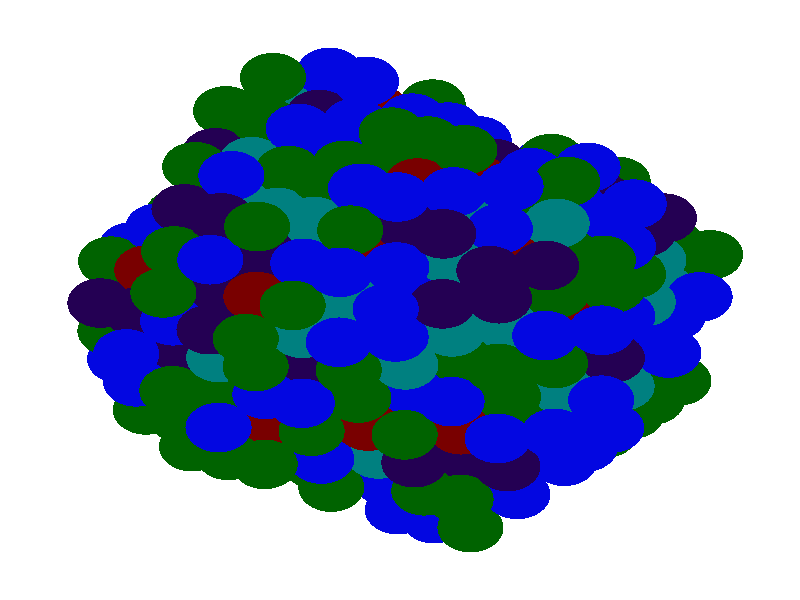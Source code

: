 #version 3.6;
#include "colors.inc"
#include "finish.inc"

global_settings {assumed_gamma 2.2 max_trace_level 6}
background {color White}
camera {orthographic
  right -32.93*x up 32.93*y
  direction 1.00*z
  location <0,0,50.00> look_at <0,0,0>}


light_source {<  -30.00,  30.00,   40.00> color Gray40 shadowless}
light_source {<  30.00,  30.00,   40.00> color Gray40 shadowless} 
light_source {<  30.0,  -30.00,   40.00> color Gray40 shadowless}
light_source {<  -30.0,  -30.00,   40.00> color Gray40 shadowless} 
light_source {<  0.0,  0.00,   40.00> color Gray25 shadowless}
// no fog
#declare simple = finish {phong 0.7 ambient 0.4 diffuse 0.55}
#declare pale = finish {ambient 0.9 diffuse 0.30 roughness 0.001 specular 0.2 }
#declare intermediate = finish {ambient 0.4 diffuse 0.6 specular 0.1 roughness 0.04}
#declare vmd = finish {ambient 0.2 diffuse 0.80 phong 0.25 phong_size 10.0 specular 0.2 roughness 0.1}
#declare jmol = finish {ambient 0.4 diffuse 0.6 specular 1 roughness 0.001 metallic}
#declare ase2 = finish {ambient 0.2 brilliance 3 diffuse 0.6 metallic specular 0.7 roughness 0.04 reflection 0.15}
#declare ase3 = finish {ambient 0.4 brilliance 2 diffuse 0.6 metallic specular 1.0 roughness 0.001 reflection 0.0}
#declare glass = finish {ambient 0.4 diffuse 0.35 specular 1.0 roughness 0.001}
#declare glass2 = finish {ambient 0.3 diffuse 0.3 specular 1.0 reflection 0.25 roughness 0.001}
#declare Rcell = 0.100;
#declare Rbond = 0.100;

#macro atom(LOC, R, COL, TRANS, FIN)
  sphere{LOC, R texture{pigment{color COL transmit TRANS} finish{FIN}}}
#end
#macro constrain(LOC, R, COL, TRANS FIN)
union{torus{R, Rcell rotate 45*z texture{pigment{color COL transmit TRANS} finish{FIN}}}
     torus{R, Rcell rotate -45*z texture{pigment{color COL transmit TRANS} finish{FIN}}}
     translate LOC}
#end

// no cell vertices
atom(< -6.88,  -6.50, -19.03>, 1.36, rgbt <0.00, 0.39, 0.00, 0.00>, 0.0, ase3) // #0
atom(<-10.46,  -6.03, -11.54>, 1.36, rgbt <0.00, 0.39, 0.00, 0.00>, 0.0, ase3) // #1
atom(< -9.62,  -5.26, -15.29>, 1.36, rgbt <0.04, 0.06, 0.88, 0.00>, 0.0, ase3) // #2
atom(< -6.45,  -4.20, -20.51>, 1.36, rgbt <0.04, 0.06, 0.88, 0.00>, 0.0, ase3) // #3
atom(<-11.08,  -0.93, -16.78>, 1.36, rgbt <0.00, 0.39, 0.00, 0.00>, 0.0, ase3) // #4
atom(< -9.18,  -2.95, -16.77>, 1.36, rgbt <0.16, 0.00, 0.33, 0.00>, 0.0, ase3) // #5
atom(< -8.75,  -0.65, -18.24>, 1.36, rgbt <0.00, 0.50, 0.50, 0.00>, 0.0, ase3) // #6
atom(<-11.52,  -3.24, -15.30>, 1.36, rgbt <0.04, 0.06, 0.88, 0.00>, 0.0, ase3) // #7
atom(<-11.92,  -1.70, -13.03>, 1.36, rgbt <0.00, 0.39, 0.00, 0.00>, 0.0, ase3) // #8
atom(<-10.02,  -3.72, -13.02>, 1.36, rgbt <0.47, 0.00, 0.00, 0.00>, 0.0, ase3) // #9
atom(< -9.59,  -1.42, -14.49>, 1.36, rgbt <0.04, 0.06, 0.88, 0.00>, 0.0, ase3) // #10
atom(<-10.86,  -4.49,  -9.27>, 1.36, rgbt <0.04, 0.06, 0.88, 0.00>, 0.0, ase3) // #11
atom(<-10.43,  -2.19, -10.74>, 1.36, rgbt <0.00, 0.50, 0.50, 0.00>, 0.0, ase3) // #12
atom(< -6.01,  -1.89, -21.99>, 1.36, rgbt <0.00, 0.39, 0.00, 0.00>, 0.0, ase3) // #13
atom(< -8.31,   1.66, -19.72>, 1.36, rgbt <0.00, 0.39, 0.00, 0.00>, 0.0, ase3) // #14
atom(< -5.98,   1.95, -21.19>, 1.36, rgbt <0.04, 0.06, 0.88, 0.00>, 0.0, ase3) // #15
atom(<-10.65,   1.37, -18.25>, 1.36, rgbt <0.04, 0.06, 0.88, 0.00>, 0.0, ase3) // #16
atom(< -9.15,   0.89, -15.97>, 1.36, rgbt <0.00, 0.50, 0.50, 0.00>, 0.0, ase3) // #17
atom(< -8.72,   3.19, -17.45>, 1.36, rgbt <0.00, 0.50, 0.50, 0.00>, 0.0, ase3) // #18
atom(<-11.49,   0.60, -14.50>, 1.36, rgbt <0.00, 0.39, 0.00, 0.00>, 0.0, ase3) // #19
atom(<-11.89,   2.13, -12.23>, 1.36, rgbt <0.00, 0.39, 0.00, 0.00>, 0.0, ase3) // #20
atom(< -9.99,   0.12, -12.22>, 1.36, rgbt <0.47, 0.00, 0.00, 0.00>, 0.0, ase3) // #21
atom(< -9.56,   2.42, -13.70>, 1.36, rgbt <0.00, 0.39, 0.00, 0.00>, 0.0, ase3) // #22
atom(<-12.33,  -0.17, -10.75>, 1.36, rgbt <0.16, 0.00, 0.33, 0.00>, 0.0, ase3) // #23
atom(<-10.83,  -0.66,  -8.47>, 1.36, rgbt <0.16, 0.00, 0.33, 0.00>, 0.0, ase3) // #24
atom(<-10.40,   1.65,  -9.95>, 1.36, rgbt <0.47, 0.00, 0.00, 0.00>, 0.0, ase3) // #25
atom(< -9.12,   4.73, -15.17>, 1.36, rgbt <0.00, 0.39, 0.00, 0.00>, 0.0, ase3) // #26
atom(<-11.05,   2.91, -15.98>, 1.36, rgbt <0.04, 0.06, 0.88, 0.00>, 0.0, ase3) // #27
atom(< -9.96,   3.95, -11.42>, 1.36, rgbt <0.04, 0.06, 0.88, 0.00>, 0.0, ase3) // #28
atom(< -9.30,   2.69,  -5.39>, 1.36, rgbt <0.00, 0.39, 0.00, 0.00>, 0.0, ase3) // #29
atom(< -7.16,  10.38, -13.57>, 1.36, rgbt <0.00, 0.39, 0.00, 0.00>, 0.0, ase3) // #30
atom(< -4.55,  -6.22, -20.50>, 1.36, rgbt <0.00, 0.39, 0.00, 0.00>, 0.0, ase3) // #31
atom(< -4.11,  -3.91, -21.98>, 1.36, rgbt <0.04, 0.06, 0.88, 0.00>, 0.0, ase3) // #32
atom(< -7.29,  -4.97, -16.76>, 1.36, rgbt <0.00, 0.39, 0.00, 0.00>, 0.0, ase3) // #33
atom(< -5.39,  -6.99, -16.75>, 1.36, rgbt <0.16, 0.00, 0.33, 0.00>, 0.0, ase3) // #34
atom(< -4.95,  -4.68, -18.23>, 1.36, rgbt <0.04, 0.06, 0.88, 0.00>, 0.0, ase3) // #35
atom(< -8.12,  -5.74, -13.01>, 1.36, rgbt <0.47, 0.00, 0.00, 0.00>, 0.0, ase3) // #36
atom(< -6.23,  -7.76, -13.00>, 1.36, rgbt <0.00, 0.39, 0.00, 0.00>, 0.0, ase3) // #37
atom(< -5.79,  -5.46, -14.48>, 1.36, rgbt <0.00, 0.39, 0.00, 0.00>, 0.0, ase3) // #38
atom(< -8.56,  -8.05, -11.53>, 1.36, rgbt <0.00, 0.39, 0.00, 0.00>, 0.0, ase3) // #39
atom(< -8.96,  -6.51,  -9.26>, 1.36, rgbt <0.00, 0.39, 0.00, 0.00>, 0.0, ase3) // #40
atom(< -7.06,  -8.53,  -9.25>, 1.36, rgbt <0.00, 0.39, 0.00, 0.00>, 0.0, ase3) // #41
atom(< -6.63,  -6.23, -10.73>, 1.36, rgbt <0.00, 0.50, 0.50, 0.00>, 0.0, ase3) // #42
atom(< -7.47,  -7.00,  -6.97>, 1.36, rgbt <0.04, 0.06, 0.88, 0.00>, 0.0, ase3) // #43
atom(< -3.68,  -1.61, -23.45>, 1.36, rgbt <0.04, 0.06, 0.88, 0.00>, 0.0, ase3) // #44
atom(< -6.42,  -0.36, -19.71>, 1.36, rgbt <0.16, 0.00, 0.33, 0.00>, 0.0, ase3) // #45
atom(< -4.52,  -2.38, -19.70>, 1.36, rgbt <0.00, 0.39, 0.00, 0.00>, 0.0, ase3) // #46
atom(< -4.08,  -0.07, -21.18>, 1.36, rgbt <0.04, 0.06, 0.88, 0.00>, 0.0, ase3) // #47
atom(< -6.85,  -2.66, -18.24>, 1.36, rgbt <0.16, 0.00, 0.33, 0.00>, 0.0, ase3) // #48
atom(< -7.25,  -1.13, -15.96>, 1.36, rgbt <0.47, 0.00, 0.00, 0.00>, 0.0, ase3) // #49
atom(< -5.36,  -3.15, -15.95>, 1.36, rgbt <0.00, 0.50, 0.50, 0.00>, 0.0, ase3) // #50
atom(< -4.92,  -0.85, -17.43>, 1.36, rgbt <0.04, 0.06, 0.88, 0.00>, 0.0, ase3) // #51
atom(< -7.69,  -3.44, -14.48>, 1.36, rgbt <0.16, 0.00, 0.33, 0.00>, 0.0, ase3) // #52
atom(< -8.09,  -1.90, -12.21>, 1.36, rgbt <0.47, 0.00, 0.00, 0.00>, 0.0, ase3) // #53
atom(< -6.19,  -3.92, -12.20>, 1.36, rgbt <0.04, 0.06, 0.88, 0.00>, 0.0, ase3) // #54
atom(< -5.76,  -1.62, -13.68>, 1.36, rgbt <0.00, 0.39, 0.00, 0.00>, 0.0, ase3) // #55
atom(< -8.53,  -4.21, -10.73>, 1.36, rgbt <0.00, 0.39, 0.00, 0.00>, 0.0, ase3) // #56
atom(< -8.93,  -2.68,  -8.46>, 1.36, rgbt <0.16, 0.00, 0.33, 0.00>, 0.0, ase3) // #57
atom(< -7.03,  -4.70,  -8.45>, 1.36, rgbt <0.00, 0.39, 0.00, 0.00>, 0.0, ase3) // #58
atom(< -6.60,  -2.39,  -9.93>, 1.36, rgbt <0.04, 0.06, 0.88, 0.00>, 0.0, ase3) // #59
atom(< -9.37,  -4.98,  -6.98>, 1.36, rgbt <0.00, 0.39, 0.00, 0.00>, 0.0, ase3) // #60
atom(< -7.44,  -3.16,  -6.18>, 1.36, rgbt <0.00, 0.50, 0.50, 0.00>, 0.0, ase3) // #61
atom(< -3.65,   2.23, -22.66>, 1.36, rgbt <0.00, 0.39, 0.00, 0.00>, 0.0, ase3) // #62
atom(< -6.38,   3.48, -18.92>, 1.36, rgbt <0.16, 0.00, 0.33, 0.00>, 0.0, ase3) // #63
atom(< -4.49,   1.46, -18.91>, 1.36, rgbt <0.00, 0.50, 0.50, 0.00>, 0.0, ase3) // #64
atom(< -4.05,   3.76, -20.38>, 1.36, rgbt <0.16, 0.00, 0.33, 0.00>, 0.0, ase3) // #65
atom(< -6.82,   1.17, -17.44>, 1.36, rgbt <0.04, 0.06, 0.88, 0.00>, 0.0, ase3) // #66
atom(< -7.22,   2.71, -15.16>, 1.36, rgbt <0.16, 0.00, 0.33, 0.00>, 0.0, ase3) // #67
atom(< -5.32,   0.69, -15.16>, 1.36, rgbt <0.16, 0.00, 0.33, 0.00>, 0.0, ase3) // #68
atom(< -4.89,   2.99, -16.63>, 1.36, rgbt <0.04, 0.06, 0.88, 0.00>, 0.0, ase3) // #69
atom(< -7.66,   0.40, -13.69>, 1.36, rgbt <0.00, 0.50, 0.50, 0.00>, 0.0, ase3) // #70
atom(< -8.06,   1.93, -11.41>, 1.36, rgbt <0.00, 0.50, 0.50, 0.00>, 0.0, ase3) // #71
atom(< -6.16,  -0.09, -11.41>, 1.36, rgbt <0.00, 0.50, 0.50, 0.00>, 0.0, ase3) // #72
atom(< -5.73,   2.22, -12.88>, 1.36, rgbt <0.00, 0.50, 0.50, 0.00>, 0.0, ase3) // #73
atom(< -8.50,  -0.37,  -9.94>, 1.36, rgbt <0.00, 0.50, 0.50, 0.00>, 0.0, ase3) // #74
atom(< -8.90,   1.16,  -7.66>, 1.36, rgbt <0.00, 0.39, 0.00, 0.00>, 0.0, ase3) // #75
atom(< -7.00,  -0.86,  -7.65>, 1.36, rgbt <0.16, 0.00, 0.33, 0.00>, 0.0, ase3) // #76
atom(< -6.57,   1.45,  -9.13>, 1.36, rgbt <0.16, 0.00, 0.33, 0.00>, 0.0, ase3) // #77
atom(< -9.34,  -1.14,  -6.19>, 1.36, rgbt <0.04, 0.06, 0.88, 0.00>, 0.0, ase3) // #78
atom(< -7.84,  -1.63,  -3.90>, 1.36, rgbt <0.16, 0.00, 0.33, 0.00>, 0.0, ase3) // #79
atom(< -7.41,   0.68,  -5.38>, 1.36, rgbt <0.16, 0.00, 0.33, 0.00>, 0.0, ase3) // #80
atom(<-11.27,  -2.96,  -6.99>, 1.36, rgbt <0.04, 0.06, 0.88, 0.00>, 0.0, ase3) // #81
atom(<  2.11,   3.85, -21.04>, 1.36, rgbt <0.04, 0.06, 0.88, 0.00>, 0.0, ase3) // #82
atom(< -6.35,   7.32, -18.12>, 1.36, rgbt <0.00, 0.39, 0.00, 0.00>, 0.0, ase3) // #83
atom(< -4.45,   5.30, -18.11>, 1.36, rgbt <0.47, 0.00, 0.00, 0.00>, 0.0, ase3) // #84
atom(< -4.02,   7.60, -19.59>, 1.36, rgbt <0.00, 0.39, 0.00, 0.00>, 0.0, ase3) // #85
atom(< -6.79,   5.01, -16.64>, 1.36, rgbt <0.04, 0.06, 0.88, 0.00>, 0.0, ase3) // #86
atom(< -7.19,   6.54, -14.37>, 1.36, rgbt <0.00, 0.39, 0.00, 0.00>, 0.0, ase3) // #87
atom(< -5.29,   4.53, -14.36>, 1.36, rgbt <0.04, 0.06, 0.88, 0.00>, 0.0, ase3) // #88
atom(< -4.86,   6.83, -15.84>, 1.36, rgbt <0.00, 0.50, 0.50, 0.00>, 0.0, ase3) // #89
atom(< -7.63,   4.24, -12.89>, 1.36, rgbt <0.16, 0.00, 0.33, 0.00>, 0.0, ase3) // #90
atom(< -8.03,   5.77, -10.62>, 1.36, rgbt <0.16, 0.00, 0.33, 0.00>, 0.0, ase3) // #91
atom(< -6.13,   3.75, -10.61>, 1.36, rgbt <0.47, 0.00, 0.00, 0.00>, 0.0, ase3) // #92
atom(< -5.70,   6.06, -12.08>, 1.36, rgbt <0.00, 0.50, 0.50, 0.00>, 0.0, ase3) // #93
atom(< -8.47,   3.47,  -9.14>, 1.36, rgbt <0.16, 0.00, 0.33, 0.00>, 0.0, ase3) // #94
atom(< -8.87,   5.00,  -6.87>, 1.36, rgbt <0.16, 0.00, 0.33, 0.00>, 0.0, ase3) // #95
atom(< -6.97,   2.98,  -6.86>, 1.36, rgbt <0.04, 0.06, 0.88, 0.00>, 0.0, ase3) // #96
atom(< -6.54,   5.29,  -8.33>, 1.36, rgbt <0.00, 0.50, 0.50, 0.00>, 0.0, ase3) // #97
atom(< -7.81,   2.21,  -3.11>, 1.36, rgbt <0.04, 0.06, 0.88, 0.00>, 0.0, ase3) // #98
atom(< -7.37,   4.51,  -4.58>, 1.36, rgbt <0.16, 0.00, 0.33, 0.00>, 0.0, ase3) // #99
atom(< -4.42,   9.14, -17.31>, 1.36, rgbt <0.16, 0.00, 0.33, 0.00>, 0.0, ase3) // #100
atom(< -6.76,   8.85, -15.84>, 1.36, rgbt <0.00, 0.39, 0.00, 0.00>, 0.0, ase3) // #101
atom(< -5.26,   8.36, -13.56>, 1.36, rgbt <0.00, 0.50, 0.50, 0.00>, 0.0, ase3) // #102
atom(< -4.83,  10.67, -15.04>, 1.36, rgbt <0.00, 0.50, 0.50, 0.00>, 0.0, ase3) // #103
atom(< -7.60,   8.08, -12.09>, 1.36, rgbt <0.16, 0.00, 0.33, 0.00>, 0.0, ase3) // #104
atom(< -6.10,   7.59,  -9.81>, 1.36, rgbt <0.00, 0.50, 0.50, 0.00>, 0.0, ase3) // #105
atom(< -5.66,   9.90, -11.29>, 1.36, rgbt <0.00, 0.39, 0.00, 0.00>, 0.0, ase3) // #106
atom(< -8.43,   7.31,  -8.34>, 1.36, rgbt <0.00, 0.39, 0.00, 0.00>, 0.0, ase3) // #107
atom(< -5.23,  12.20, -12.76>, 1.36, rgbt <0.00, 0.39, 0.00, 0.00>, 0.0, ase3) // #108
atom(< -2.65,  -8.24, -20.49>, 1.36, rgbt <0.00, 0.39, 0.00, 0.00>, 0.0, ase3) // #109
atom(< -0.32,  -7.95, -21.96>, 1.36, rgbt <0.04, 0.06, 0.88, 0.00>, 0.0, ase3) // #110
atom(< -3.49,  -9.01, -16.74>, 1.36, rgbt <0.00, 0.39, 0.00, 0.00>, 0.0, ase3) // #111
atom(< -1.15,  -8.72, -18.21>, 1.36, rgbt <0.04, 0.06, 0.88, 0.00>, 0.0, ase3) // #112
atom(< -1.99,  -9.49, -14.46>, 1.36, rgbt <0.04, 0.06, 0.88, 0.00>, 0.0, ase3) // #113
atom(< -2.83, -10.27, -10.71>, 1.36, rgbt <0.00, 0.39, 0.00, 0.00>, 0.0, ase3) // #114
atom(< -5.57,  -9.02,  -6.97>, 1.36, rgbt <0.00, 0.39, 0.00, 0.00>, 0.0, ase3) // #115
atom(<  0.12,  -5.65, -23.44>, 1.36, rgbt <0.04, 0.06, 0.88, 0.00>, 0.0, ase3) // #116
atom(< -2.21,  -5.93, -21.97>, 1.36, rgbt <0.00, 0.39, 0.00, 0.00>, 0.0, ase3) // #117
atom(< -2.62,  -4.40, -19.69>, 1.36, rgbt <0.16, 0.00, 0.33, 0.00>, 0.0, ase3) // #118
atom(< -0.72,  -6.42, -19.69>, 1.36, rgbt <0.00, 0.39, 0.00, 0.00>, 0.0, ase3) // #119
atom(< -0.28,  -4.11, -21.16>, 1.36, rgbt <0.00, 0.39, 0.00, 0.00>, 0.0, ase3) // #120
atom(< -3.05,  -6.70, -18.22>, 1.36, rgbt <0.00, 0.39, 0.00, 0.00>, 0.0, ase3) // #121
atom(< -3.46,  -5.17, -15.94>, 1.36, rgbt <0.47, 0.00, 0.00, 0.00>, 0.0, ase3) // #122
atom(< -1.56,  -7.19, -15.93>, 1.36, rgbt <0.04, 0.06, 0.88, 0.00>, 0.0, ase3) // #123
atom(< -1.12,  -4.88, -17.41>, 1.36, rgbt <0.16, 0.00, 0.33, 0.00>, 0.0, ase3) // #124
atom(< -3.89,  -7.48, -14.47>, 1.36, rgbt <0.16, 0.00, 0.33, 0.00>, 0.0, ase3) // #125
atom(< -4.30,  -5.94, -12.19>, 1.36, rgbt <0.00, 0.50, 0.50, 0.00>, 0.0, ase3) // #126
atom(< -2.40,  -7.96, -12.18>, 1.36, rgbt <0.04, 0.06, 0.88, 0.00>, 0.0, ase3) // #127
atom(< -1.96,  -5.66, -13.66>, 1.36, rgbt <0.16, 0.00, 0.33, 0.00>, 0.0, ase3) // #128
atom(< -4.73,  -8.25, -10.72>, 1.36, rgbt <0.00, 0.39, 0.00, 0.00>, 0.0, ase3) // #129
atom(< -5.13,  -6.71,  -8.44>, 1.36, rgbt <0.47, 0.00, 0.00, 0.00>, 0.0, ase3) // #130
atom(< -3.24,  -8.73,  -8.43>, 1.36, rgbt <0.04, 0.06, 0.88, 0.00>, 0.0, ase3) // #131
atom(< -2.80,  -6.43,  -9.91>, 1.36, rgbt <0.47, 0.00, 0.00, 0.00>, 0.0, ase3) // #132
atom(< -1.78,  -3.63, -23.44>, 1.36, rgbt <0.04, 0.06, 0.88, 0.00>, 0.0, ase3) // #133
atom(< -1.75,   0.21, -22.65>, 1.36, rgbt <0.04, 0.06, 0.88, 0.00>, 0.0, ase3) // #134
atom(<  0.15,  -1.81, -22.64>, 1.36, rgbt <0.04, 0.06, 0.88, 0.00>, 0.0, ase3) // #135
atom(<  0.59,   0.50, -24.12>, 1.36, rgbt <0.00, 0.39, 0.00, 0.00>, 0.0, ase3) // #136
atom(< -2.18,  -2.09, -21.17>, 1.36, rgbt <0.16, 0.00, 0.33, 0.00>, 0.0, ase3) // #137
atom(< -2.59,  -0.56, -18.90>, 1.36, rgbt <0.47, 0.00, 0.00, 0.00>, 0.0, ase3) // #138
atom(< -0.69,  -2.58, -18.89>, 1.36, rgbt <0.00, 0.39, 0.00, 0.00>, 0.0, ase3) // #139
atom(< -0.25,  -0.27, -20.36>, 1.36, rgbt <0.16, 0.00, 0.33, 0.00>, 0.0, ase3) // #140
atom(< -3.02,  -2.87, -17.42>, 1.36, rgbt <0.00, 0.50, 0.50, 0.00>, 0.0, ase3) // #141
atom(< -3.43,  -1.33, -15.15>, 1.36, rgbt <0.47, 0.00, 0.00, 0.00>, 0.0, ase3) // #142
atom(< -1.53,  -3.35, -15.14>, 1.36, rgbt <0.00, 0.50, 0.50, 0.00>, 0.0, ase3) // #143
atom(< -1.09,  -1.05, -16.61>, 1.36, rgbt <0.04, 0.06, 0.88, 0.00>, 0.0, ase3) // #144
atom(< -3.86,  -3.64, -13.67>, 1.36, rgbt <0.47, 0.00, 0.00, 0.00>, 0.0, ase3) // #145
atom(< -4.26,  -2.10, -11.40>, 1.36, rgbt <0.00, 0.50, 0.50, 0.00>, 0.0, ase3) // #146
atom(< -2.37,  -4.12, -11.39>, 1.36, rgbt <0.00, 0.39, 0.00, 0.00>, 0.0, ase3) // #147
atom(< -1.93,  -1.82, -12.86>, 1.36, rgbt <0.16, 0.00, 0.33, 0.00>, 0.0, ase3) // #148
atom(< -4.70,  -4.41,  -9.92>, 1.36, rgbt <0.04, 0.06, 0.88, 0.00>, 0.0, ase3) // #149
atom(< -5.10,  -2.88,  -7.65>, 1.36, rgbt <0.47, 0.00, 0.00, 0.00>, 0.0, ase3) // #150
atom(< -3.20,  -4.90,  -7.64>, 1.36, rgbt <0.00, 0.50, 0.50, 0.00>, 0.0, ase3) // #151
atom(< -2.77,  -2.59,  -9.11>, 1.36, rgbt <0.47, 0.00, 0.00, 0.00>, 0.0, ase3) // #152
atom(< -5.54,  -5.18,  -6.17>, 1.36, rgbt <0.04, 0.06, 0.88, 0.00>, 0.0, ase3) // #153
atom(< -5.94,  -3.65,  -3.89>, 1.36, rgbt <0.00, 0.39, 0.00, 0.00>, 0.0, ase3) // #154
atom(< -3.61,  -3.36,  -5.36>, 1.36, rgbt <0.16, 0.00, 0.33, 0.00>, 0.0, ase3) // #155
atom(< -4.04,  -5.67,  -3.89>, 1.36, rgbt <0.04, 0.06, 0.88, 0.00>, 0.0, ase3) // #156
atom(< -1.31,   2.52, -24.12>, 1.36, rgbt <0.00, 0.39, 0.00, 0.00>, 0.0, ase3) // #157
atom(<  0.18,   2.03, -21.84>, 1.36, rgbt <0.00, 0.50, 0.50, 0.00>, 0.0, ase3) // #158
atom(< -1.72,   4.05, -21.85>, 1.36, rgbt <0.00, 0.39, 0.00, 0.00>, 0.0, ase3) // #159
atom(< -2.15,   1.75, -20.37>, 1.36, rgbt <0.47, 0.00, 0.00, 0.00>, 0.0, ase3) // #160
atom(< -2.56,   3.28, -18.10>, 1.36, rgbt <0.00, 0.50, 0.50, 0.00>, 0.0, ase3) // #161
atom(< -0.66,   1.26, -18.09>, 1.36, rgbt <0.00, 0.39, 0.00, 0.00>, 0.0, ase3) // #162
atom(< -0.22,   3.56, -19.57>, 1.36, rgbt <0.47, 0.00, 0.00, 0.00>, 0.0, ase3) // #163
atom(< -2.99,   0.97, -16.62>, 1.36, rgbt <0.47, 0.00, 0.00, 0.00>, 0.0, ase3) // #164
atom(< -3.39,   2.51, -14.35>, 1.36, rgbt <0.00, 0.50, 0.50, 0.00>, 0.0, ase3) // #165
atom(< -1.50,   0.49, -14.34>, 1.36, rgbt <0.00, 0.50, 0.50, 0.00>, 0.0, ase3) // #166
atom(< -1.06,   2.79, -15.82>, 1.36, rgbt <0.16, 0.00, 0.33, 0.00>, 0.0, ase3) // #167
atom(< -3.83,   0.20, -12.87>, 1.36, rgbt <0.16, 0.00, 0.33, 0.00>, 0.0, ase3) // #168
atom(< -4.23,   1.73, -10.60>, 1.36, rgbt <0.00, 0.39, 0.00, 0.00>, 0.0, ase3) // #169
atom(< -2.33,  -0.29, -10.59>, 1.36, rgbt <0.16, 0.00, 0.33, 0.00>, 0.0, ase3) // #170
atom(< -1.90,   2.02, -12.07>, 1.36, rgbt <0.04, 0.06, 0.88, 0.00>, 0.0, ase3) // #171
atom(< -4.67,  -0.57,  -9.12>, 1.36, rgbt <0.47, 0.00, 0.00, 0.00>, 0.0, ase3) // #172
atom(< -5.07,   0.96,  -6.85>, 1.36, rgbt <0.47, 0.00, 0.00, 0.00>, 0.0, ase3) // #173
atom(< -3.17,  -1.06,  -6.84>, 1.36, rgbt <0.00, 0.39, 0.00, 0.00>, 0.0, ase3) // #174
atom(< -2.74,   1.25,  -8.32>, 1.36, rgbt <0.00, 0.39, 0.00, 0.00>, 0.0, ase3) // #175
atom(< -5.51,  -1.34,  -5.37>, 1.36, rgbt <0.16, 0.00, 0.33, 0.00>, 0.0, ase3) // #176
atom(< -5.91,   0.19,  -3.10>, 1.36, rgbt <0.47, 0.00, 0.00, 0.00>, 0.0, ase3) // #177
atom(< -4.01,  -1.83,  -3.09>, 1.36, rgbt <0.00, 0.50, 0.50, 0.00>, 0.0, ase3) // #178
atom(< -3.58,   0.47,  -4.57>, 1.36, rgbt <0.00, 0.39, 0.00, 0.00>, 0.0, ase3) // #179
atom(< -6.35,  -2.12,  -1.62>, 1.36, rgbt <0.00, 0.39, 0.00, 0.00>, 0.0, ase3) // #180
atom(< -4.42,  -0.30,  -0.82>, 1.36, rgbt <0.00, 0.39, 0.00, 0.00>, 0.0, ase3) // #181
atom(< -2.12,   5.58, -19.58>, 1.36, rgbt <0.00, 0.39, 0.00, 0.00>, 0.0, ase3) // #182
atom(< -2.52,   7.12, -17.30>, 1.36, rgbt <0.47, 0.00, 0.00, 0.00>, 0.0, ase3) // #183
atom(< -0.62,   5.10, -17.29>, 1.36, rgbt <0.16, 0.00, 0.33, 0.00>, 0.0, ase3) // #184
atom(< -2.96,   4.81, -15.83>, 1.36, rgbt <0.00, 0.39, 0.00, 0.00>, 0.0, ase3) // #185
atom(< -3.36,   6.34, -13.55>, 1.36, rgbt <0.00, 0.39, 0.00, 0.00>, 0.0, ase3) // #186
atom(< -1.46,   4.32, -13.54>, 1.36, rgbt <0.04, 0.06, 0.88, 0.00>, 0.0, ase3) // #187
atom(< -1.03,   6.63, -15.02>, 1.36, rgbt <0.47, 0.00, 0.00, 0.00>, 0.0, ase3) // #188
atom(< -3.80,   4.04, -12.08>, 1.36, rgbt <0.47, 0.00, 0.00, 0.00>, 0.0, ase3) // #189
atom(< -4.20,   5.57,  -9.80>, 1.36, rgbt <0.16, 0.00, 0.33, 0.00>, 0.0, ase3) // #190
atom(< -2.30,   3.55,  -9.79>, 1.36, rgbt <0.04, 0.06, 0.88, 0.00>, 0.0, ase3) // #191
atom(< -1.87,   5.86, -11.27>, 1.36, rgbt <0.47, 0.00, 0.00, 0.00>, 0.0, ase3) // #192
atom(< -4.64,   3.27,  -8.33>, 1.36, rgbt <0.00, 0.50, 0.50, 0.00>, 0.0, ase3) // #193
atom(< -5.04,   4.80,  -6.05>, 1.36, rgbt <0.00, 0.50, 0.50, 0.00>, 0.0, ase3) // #194
atom(< -3.14,   2.78,  -6.04>, 1.36, rgbt <0.04, 0.06, 0.88, 0.00>, 0.0, ase3) // #195
atom(< -2.71,   5.09,  -7.52>, 1.36, rgbt <0.16, 0.00, 0.33, 0.00>, 0.0, ase3) // #196
atom(< -5.48,   2.49,  -4.57>, 1.36, rgbt <0.16, 0.00, 0.33, 0.00>, 0.0, ase3) // #197
atom(< -5.88,   4.03,  -2.30>, 1.36, rgbt <0.00, 0.39, 0.00, 0.00>, 0.0, ase3) // #198
atom(< -3.98,   2.01,  -2.29>, 1.36, rgbt <0.04, 0.06, 0.88, 0.00>, 0.0, ase3) // #199
atom(< -3.54,   4.31,  -3.77>, 1.36, rgbt <0.00, 0.50, 0.50, 0.00>, 0.0, ase3) // #200
atom(< -9.74,   0.39,  -3.91>, 1.36, rgbt <0.00, 0.39, 0.00, 0.00>, 0.0, ase3) // #201
atom(< -0.19,   7.40, -18.77>, 1.36, rgbt <0.16, 0.00, 0.33, 0.00>, 0.0, ase3) // #202
atom(< -2.49,  10.95, -16.51>, 1.36, rgbt <0.04, 0.06, 0.88, 0.00>, 0.0, ase3) // #203
atom(< -0.59,   8.93, -16.50>, 1.36, rgbt <0.04, 0.06, 0.88, 0.00>, 0.0, ase3) // #204
atom(< -2.93,   8.65, -15.03>, 1.36, rgbt <0.04, 0.06, 0.88, 0.00>, 0.0, ase3) // #205
atom(< -3.33,  10.18, -12.76>, 1.36, rgbt <0.16, 0.00, 0.33, 0.00>, 0.0, ase3) // #206
atom(< -1.43,   8.16, -12.75>, 1.36, rgbt <0.04, 0.06, 0.88, 0.00>, 0.0, ase3) // #207
atom(< -1.00,  10.47, -14.22>, 1.36, rgbt <0.47, 0.00, 0.00, 0.00>, 0.0, ase3) // #208
atom(< -3.77,   7.88, -11.28>, 1.36, rgbt <0.04, 0.06, 0.88, 0.00>, 0.0, ase3) // #209
atom(< -2.27,   7.39,  -9.00>, 1.36, rgbt <0.00, 0.39, 0.00, 0.00>, 0.0, ase3) // #210
atom(< -1.84,   9.70, -10.47>, 1.36, rgbt <0.04, 0.06, 0.88, 0.00>, 0.0, ase3) // #211
atom(< -4.60,   7.10,  -7.53>, 1.36, rgbt <0.00, 0.39, 0.00, 0.00>, 0.0, ase3) // #212
atom(< -6.94,   6.82,  -6.06>, 1.36, rgbt <0.04, 0.06, 0.88, 0.00>, 0.0, ase3) // #213
atom(<  1.34,  10.75, -15.69>, 1.36, rgbt <0.00, 0.39, 0.00, 0.00>, 0.0, ase3) // #214
atom(< -2.90,  12.49, -14.23>, 1.36, rgbt <0.04, 0.06, 0.88, 0.00>, 0.0, ase3) // #215
atom(< -1.40,  12.00, -11.95>, 1.36, rgbt <0.04, 0.06, 0.88, 0.00>, 0.0, ase3) // #216
atom(< -4.17,   9.41,  -9.00>, 1.36, rgbt <0.04, 0.06, 0.88, 0.00>, 0.0, ase3) // #217
atom(< -3.11,   6.62,  -5.25>, 1.36, rgbt <0.00, 0.39, 0.00, 0.00>, 0.0, ase3) // #218
atom(<  1.18,  -8.44, -19.68>, 1.36, rgbt <0.00, 0.39, 0.00, 0.00>, 0.0, ase3) // #219
atom(<  4.17,  -9.41, -15.11>, 1.36, rgbt <0.16, 0.00, 0.33, 0.00>, 0.0, ase3) // #220
atom(<  0.34,  -9.21, -15.93>, 1.36, rgbt <0.16, 0.00, 0.33, 0.00>, 0.0, ase3) // #221
atom(<  2.67,  -8.92, -17.39>, 1.36, rgbt <0.16, 0.00, 0.33, 0.00>, 0.0, ase3) // #222
atom(< -0.09, -11.51, -14.45>, 1.36, rgbt <0.04, 0.06, 0.88, 0.00>, 0.0, ase3) // #223
atom(< -0.50,  -9.98, -12.18>, 1.36, rgbt <0.04, 0.06, 0.88, 0.00>, 0.0, ase3) // #224
atom(<  1.40, -12.00, -12.17>, 1.36, rgbt <0.04, 0.06, 0.88, 0.00>, 0.0, ase3) // #225
atom(<  1.84,  -9.70, -13.64>, 1.36, rgbt <0.16, 0.00, 0.33, 0.00>, 0.0, ase3) // #226
atom(<  1.00, -10.47,  -9.89>, 1.36, rgbt <0.00, 0.39, 0.00, 0.00>, 0.0, ase3) // #227
atom(<  2.05,  -3.83, -22.63>, 1.36, rgbt <0.04, 0.06, 0.88, 0.00>, 0.0, ase3) // #228
atom(<  3.51,  -8.15, -21.14>, 1.36, rgbt <0.00, 0.39, 0.00, 0.00>, 0.0, ase3) // #229
atom(<  1.61,  -6.13, -21.15>, 1.36, rgbt <0.04, 0.06, 0.88, 0.00>, 0.0, ase3) // #230
atom(<  1.21,  -4.60, -18.88>, 1.36, rgbt <0.47, 0.00, 0.00, 0.00>, 0.0, ase3) // #231
atom(<  3.11,  -6.62, -18.87>, 1.36, rgbt <0.04, 0.06, 0.88, 0.00>, 0.0, ase3) // #232
atom(<  3.54,  -4.31, -20.35>, 1.36, rgbt <0.00, 0.50, 0.50, 0.00>, 0.0, ase3) // #233
atom(<  0.78,  -6.90, -17.40>, 1.36, rgbt <0.47, 0.00, 0.00, 0.00>, 0.0, ase3) // #234
atom(<  0.37,  -5.37, -15.13>, 1.36, rgbt <0.00, 0.39, 0.00, 0.00>, 0.0, ase3) // #235
atom(<  2.27,  -7.39, -15.12>, 1.36, rgbt <0.16, 0.00, 0.33, 0.00>, 0.0, ase3) // #236
atom(<  2.71,  -5.09, -16.60>, 1.36, rgbt <0.04, 0.06, 0.88, 0.00>, 0.0, ase3) // #237
atom(< -0.06,  -7.68, -13.65>, 1.36, rgbt <0.16, 0.00, 0.33, 0.00>, 0.0, ase3) // #238
atom(< -0.47,  -6.14, -11.38>, 1.36, rgbt <0.04, 0.06, 0.88, 0.00>, 0.0, ase3) // #239
atom(<  1.43,  -8.16, -11.37>, 1.36, rgbt <0.47, 0.00, 0.00, 0.00>, 0.0, ase3) // #240
atom(<  1.87,  -5.86, -12.85>, 1.36, rgbt <0.47, 0.00, 0.00, 0.00>, 0.0, ase3) // #241
atom(< -0.90,  -8.45,  -9.90>, 1.36, rgbt <0.00, 0.50, 0.50, 0.00>, 0.0, ase3) // #242
atom(< -1.31,  -6.92,  -7.63>, 1.36, rgbt <0.47, 0.00, 0.00, 0.00>, 0.0, ase3) // #243
atom(<  0.59,  -8.93,  -7.62>, 1.36, rgbt <0.16, 0.00, 0.33, 0.00>, 0.0, ase3) // #244
atom(<  1.03,  -6.63,  -9.10>, 1.36, rgbt <0.04, 0.06, 0.88, 0.00>, 0.0, ase3) // #245
atom(< -3.64,  -7.20,  -6.16>, 1.36, rgbt <0.00, 0.39, 0.00, 0.00>, 0.0, ase3) // #246
atom(<  2.49, -10.95,  -7.61>, 1.36, rgbt <0.00, 0.39, 0.00, 0.00>, 0.0, ase3) // #247
atom(<  2.48,  -1.52, -24.11>, 1.36, rgbt <0.00, 0.39, 0.00, 0.00>, 0.0, ase3) // #248
atom(<  2.08,   0.01, -21.83>, 1.36, rgbt <0.47, 0.00, 0.00, 0.00>, 0.0, ase3) // #249
atom(<  3.98,  -2.01, -21.82>, 1.36, rgbt <0.47, 0.00, 0.00, 0.00>, 0.0, ase3) // #250
atom(<  4.42,   0.30, -23.30>, 1.36, rgbt <0.00, 0.39, 0.00, 0.00>, 0.0, ase3) // #251
atom(<  1.65,  -2.29, -20.36>, 1.36, rgbt <0.00, 0.39, 0.00, 0.00>, 0.0, ase3) // #252
atom(<  1.24,  -0.76, -18.08>, 1.36, rgbt <0.04, 0.06, 0.88, 0.00>, 0.0, ase3) // #253
atom(<  3.14,  -2.78, -18.07>, 1.36, rgbt <0.00, 0.39, 0.00, 0.00>, 0.0, ase3) // #254
atom(<  3.58,  -0.47, -19.55>, 1.36, rgbt <0.16, 0.00, 0.33, 0.00>, 0.0, ase3) // #255
atom(<  0.81,  -3.07, -16.61>, 1.36, rgbt <0.00, 0.50, 0.50, 0.00>, 0.0, ase3) // #256
atom(<  0.40,  -1.53, -14.33>, 1.36, rgbt <0.47, 0.00, 0.00, 0.00>, 0.0, ase3) // #257
atom(<  2.30,  -3.55, -14.32>, 1.36, rgbt <0.47, 0.00, 0.00, 0.00>, 0.0, ase3) // #258
atom(<  2.74,  -1.25, -15.80>, 1.36, rgbt <0.16, 0.00, 0.33, 0.00>, 0.0, ase3) // #259
atom(< -0.03,  -3.84, -12.85>, 1.36, rgbt <0.00, 0.50, 0.50, 0.00>, 0.0, ase3) // #260
atom(< -0.44,  -2.31, -10.58>, 1.36, rgbt <0.00, 0.50, 0.50, 0.00>, 0.0, ase3) // #261
atom(<  1.46,  -4.32, -10.57>, 1.36, rgbt <0.16, 0.00, 0.33, 0.00>, 0.0, ase3) // #262
atom(<  1.90,  -2.02, -12.05>, 1.36, rgbt <0.47, 0.00, 0.00, 0.00>, 0.0, ase3) // #263
atom(< -0.87,  -4.61,  -9.10>, 1.36, rgbt <0.00, 0.39, 0.00, 0.00>, 0.0, ase3) // #264
atom(< -1.27,  -3.08,  -6.83>, 1.36, rgbt <0.00, 0.39, 0.00, 0.00>, 0.0, ase3) // #265
atom(<  0.62,  -5.10,  -6.82>, 1.36, rgbt <0.04, 0.06, 0.88, 0.00>, 0.0, ase3) // #266
atom(<  1.06,  -2.79,  -8.30>, 1.36, rgbt <0.00, 0.39, 0.00, 0.00>, 0.0, ase3) // #267
atom(< -1.71,  -5.38,  -5.35>, 1.36, rgbt <0.00, 0.39, 0.00, 0.00>, 0.0, ase3) // #268
atom(< -2.11,  -3.85,  -3.08>, 1.36, rgbt <0.00, 0.39, 0.00, 0.00>, 0.0, ase3) // #269
atom(<  0.22,  -3.56,  -4.55>, 1.36, rgbt <0.00, 0.50, 0.50, 0.00>, 0.0, ase3) // #270
atom(<  0.19,  -7.40,  -5.34>, 1.36, rgbt <0.00, 0.39, 0.00, 0.00>, 0.0, ase3) // #271
atom(<  4.01,   1.83, -21.03>, 1.36, rgbt <0.00, 0.39, 0.00, 0.00>, 0.0, ase3) // #272
atom(<  1.68,   1.54, -19.56>, 1.36, rgbt <0.04, 0.06, 0.88, 0.00>, 0.0, ase3) // #273
atom(<  1.27,   3.08, -17.28>, 1.36, rgbt <0.00, 0.39, 0.00, 0.00>, 0.0, ase3) // #274
atom(<  3.17,   1.06, -17.28>, 1.36, rgbt <0.00, 0.50, 0.50, 0.00>, 0.0, ase3) // #275
atom(<  3.61,   3.36, -18.75>, 1.36, rgbt <0.16, 0.00, 0.33, 0.00>, 0.0, ase3) // #276
atom(<  0.84,   0.77, -15.81>, 1.36, rgbt <0.47, 0.00, 0.00, 0.00>, 0.0, ase3) // #277
atom(<  0.44,   2.31, -13.53>, 1.36, rgbt <0.00, 0.50, 0.50, 0.00>, 0.0, ase3) // #278
atom(<  2.33,   0.29, -13.53>, 1.36, rgbt <0.00, 0.50, 0.50, 0.00>, 0.0, ase3) // #279
atom(<  2.77,   2.59, -15.00>, 1.36, rgbt <0.04, 0.06, 0.88, 0.00>, 0.0, ase3) // #280
atom(<  0.00,   0.00, -12.06>, 1.36, rgbt <0.00, 0.50, 0.50, 0.00>, 0.0, ase3) // #281
atom(< -0.40,   1.53,  -9.78>, 1.36, rgbt <0.47, 0.00, 0.00, 0.00>, 0.0, ase3) // #282
atom(<  1.50,  -0.49,  -9.77>, 1.36, rgbt <0.04, 0.06, 0.88, 0.00>, 0.0, ase3) // #283
atom(<  1.93,   1.82, -11.25>, 1.36, rgbt <0.00, 0.50, 0.50, 0.00>, 0.0, ase3) // #284
atom(< -0.84,  -0.77,  -8.31>, 1.36, rgbt <0.00, 0.39, 0.00, 0.00>, 0.0, ase3) // #285
atom(< -1.24,   0.76,  -6.03>, 1.36, rgbt <0.04, 0.06, 0.88, 0.00>, 0.0, ase3) // #286
atom(<  0.66,  -1.26,  -6.02>, 1.36, rgbt <0.16, 0.00, 0.33, 0.00>, 0.0, ase3) // #287
atom(<  1.09,   1.05,  -7.50>, 1.36, rgbt <0.04, 0.06, 0.88, 0.00>, 0.0, ase3) // #288
atom(< -1.68,  -1.54,  -4.56>, 1.36, rgbt <0.00, 0.50, 0.50, 0.00>, 0.0, ase3) // #289
atom(< -2.08,  -0.01,  -2.28>, 1.36, rgbt <0.00, 0.50, 0.50, 0.00>, 0.0, ase3) // #290
atom(< -0.18,  -2.03,  -2.27>, 1.36, rgbt <0.04, 0.06, 0.88, 0.00>, 0.0, ase3) // #291
atom(<  0.25,   0.27,  -3.75>, 1.36, rgbt <0.04, 0.06, 0.88, 0.00>, 0.0, ase3) // #292
atom(< -2.52,  -2.32,  -0.81>, 1.36, rgbt <0.04, 0.06, 0.88, 0.00>, 0.0, ase3) // #293
atom(< -0.59,  -0.50,   0.00>, 1.36, rgbt <0.04, 0.06, 0.88, 0.00>, 0.0, ase3) // #294
atom(<  1.74,   9.22, -17.96>, 1.36, rgbt <0.16, 0.00, 0.33, 0.00>, 0.0, ase3) // #295
atom(<  4.04,   5.67, -20.23>, 1.36, rgbt <0.04, 0.06, 0.88, 0.00>, 0.0, ase3) // #296
atom(<  1.71,   5.38, -18.76>, 1.36, rgbt <0.00, 0.50, 0.50, 0.00>, 0.0, ase3) // #297
atom(<  1.31,   6.92, -16.49>, 1.36, rgbt <0.16, 0.00, 0.33, 0.00>, 0.0, ase3) // #298
atom(<  3.20,   4.90, -16.48>, 1.36, rgbt <0.00, 0.50, 0.50, 0.00>, 0.0, ase3) // #299
atom(<  3.64,   7.20, -17.96>, 1.36, rgbt <0.16, 0.00, 0.33, 0.00>, 0.0, ase3) // #300
atom(<  0.87,   4.61, -15.01>, 1.36, rgbt <0.00, 0.39, 0.00, 0.00>, 0.0, ase3) // #301
atom(<  0.47,   6.14, -12.74>, 1.36, rgbt <0.16, 0.00, 0.33, 0.00>, 0.0, ase3) // #302
atom(<  2.37,   4.12, -12.73>, 1.36, rgbt <0.47, 0.00, 0.00, 0.00>, 0.0, ase3) // #303
atom(<  2.80,   6.43, -14.20>, 1.36, rgbt <0.00, 0.50, 0.50, 0.00>, 0.0, ase3) // #304
atom(<  0.03,   3.84, -11.26>, 1.36, rgbt <0.04, 0.06, 0.88, 0.00>, 0.0, ase3) // #305
atom(< -0.37,   5.37,  -8.99>, 1.36, rgbt <0.47, 0.00, 0.00, 0.00>, 0.0, ase3) // #306
atom(<  1.53,   3.35,  -8.98>, 1.36, rgbt <0.00, 0.50, 0.50, 0.00>, 0.0, ase3) // #307
atom(<  1.96,   5.66, -10.45>, 1.36, rgbt <0.00, 0.39, 0.00, 0.00>, 0.0, ase3) // #308
atom(< -0.81,   3.07,  -7.51>, 1.36, rgbt <0.04, 0.06, 0.88, 0.00>, 0.0, ase3) // #309
atom(< -1.21,   4.60,  -5.24>, 1.36, rgbt <0.00, 0.50, 0.50, 0.00>, 0.0, ase3) // #310
atom(<  0.69,   2.58,  -5.23>, 1.36, rgbt <0.04, 0.06, 0.88, 0.00>, 0.0, ase3) // #311
atom(<  1.12,   4.88,  -6.70>, 1.36, rgbt <0.00, 0.39, 0.00, 0.00>, 0.0, ase3) // #312
atom(< -1.65,   2.29,  -3.76>, 1.36, rgbt <0.47, 0.00, 0.00, 0.00>, 0.0, ase3) // #313
atom(< -2.05,   3.83,  -1.49>, 1.36, rgbt <0.00, 0.39, 0.00, 0.00>, 0.0, ase3) // #314
atom(< -0.15,   1.81,  -1.48>, 1.36, rgbt <0.04, 0.06, 0.88, 0.00>, 0.0, ase3) // #315
atom(<  0.28,   4.11,  -2.95>, 1.36, rgbt <0.16, 0.00, 0.33, 0.00>, 0.0, ase3) // #316
atom(< -2.48,   1.52,  -0.01>, 1.36, rgbt <0.04, 0.06, 0.88, 0.00>, 0.0, ase3) // #317
atom(< -0.12,   5.65,  -0.68>, 1.36, rgbt <0.04, 0.06, 0.88, 0.00>, 0.0, ase3) // #318
atom(<  5.97,   7.49, -19.42>, 1.36, rgbt <0.04, 0.06, 0.88, 0.00>, 0.0, ase3) // #319
atom(<  3.24,   8.73, -15.68>, 1.36, rgbt <0.04, 0.06, 0.88, 0.00>, 0.0, ase3) // #320
atom(<  0.90,   8.45, -14.21>, 1.36, rgbt <0.04, 0.06, 0.88, 0.00>, 0.0, ase3) // #321
atom(<  0.50,   9.98, -11.94>, 1.36, rgbt <0.04, 0.06, 0.88, 0.00>, 0.0, ase3) // #322
atom(<  2.40,   7.96, -11.93>, 1.36, rgbt <0.16, 0.00, 0.33, 0.00>, 0.0, ase3) // #323
atom(<  0.06,   7.68, -10.46>, 1.36, rgbt <0.00, 0.39, 0.00, 0.00>, 0.0, ase3) // #324
atom(<  1.56,   7.19,  -8.18>, 1.36, rgbt <0.00, 0.39, 0.00, 0.00>, 0.0, ase3) // #325
atom(< -0.78,   6.90,  -6.71>, 1.36, rgbt <0.00, 0.39, 0.00, 0.00>, 0.0, ase3) // #326
atom(<  0.72,   6.42,  -4.43>, 1.36, rgbt <0.47, 0.00, 0.00, 0.00>, 0.0, ase3) // #327
atom(< -1.61,   6.13,  -2.96>, 1.36, rgbt <0.04, 0.06, 0.88, 0.00>, 0.0, ase3) // #328
atom(< -2.09,   9.42, -18.78>, 1.36, rgbt <0.00, 0.39, 0.00, 0.00>, 0.0, ase3) // #329
atom(<  1.99,   9.49,  -9.66>, 1.36, rgbt <0.04, 0.06, 0.88, 0.00>, 0.0, ase3) // #330
atom(< -0.34,   9.21,  -8.19>, 1.36, rgbt <0.00, 0.39, 0.00, 0.00>, 0.0, ase3) // #331
atom(<  1.15,   8.72,  -5.91>, 1.36, rgbt <0.00, 0.39, 0.00, 0.00>, 0.0, ase3) // #332
atom(<  5.01,  -8.64, -18.86>, 1.36, rgbt <0.04, 0.06, 0.88, 0.00>, 0.0, ase3) // #333
atom(<  8.43,  -7.31, -15.77>, 1.36, rgbt <0.00, 0.39, 0.00, 0.00>, 0.0, ase3) // #334
atom(<  6.94,  -6.82, -18.06>, 1.36, rgbt <0.16, 0.00, 0.33, 0.00>, 0.0, ase3) // #335
atom(<  3.33, -10.18, -11.36>, 1.36, rgbt <0.04, 0.06, 0.88, 0.00>, 0.0, ase3) // #336
atom(<  7.60,  -8.08, -12.02>, 1.36, rgbt <0.04, 0.06, 0.88, 0.00>, 0.0, ase3) // #337
atom(<  2.90, -12.49,  -9.88>, 1.36, rgbt <0.00, 0.39, 0.00, 0.00>, 0.0, ase3) // #338
atom(<  4.83, -10.67,  -9.08>, 1.36, rgbt <0.04, 0.06, 0.88, 0.00>, 0.0, ase3) // #339
atom(<  5.44,  -6.33, -20.34>, 1.36, rgbt <0.00, 0.39, 0.00, 0.00>, 0.0, ase3) // #340
atom(<  5.04,  -4.80, -18.06>, 1.36, rgbt <0.47, 0.00, 0.00, 0.00>, 0.0, ase3) // #341
atom(<  4.60,  -7.10, -16.59>, 1.36, rgbt <0.00, 0.50, 0.50, 0.00>, 0.0, ase3) // #342
atom(<  4.20,  -5.57, -14.31>, 1.36, rgbt <0.00, 0.50, 0.50, 0.00>, 0.0, ase3) // #343
atom(<  6.10,  -7.59, -14.30>, 1.36, rgbt <0.04, 0.06, 0.88, 0.00>, 0.0, ase3) // #344
atom(<  6.54,  -5.29, -15.78>, 1.36, rgbt <0.00, 0.39, 0.00, 0.00>, 0.0, ase3) // #345
atom(<  3.77,  -7.88, -12.84>, 1.36, rgbt <0.16, 0.00, 0.33, 0.00>, 0.0, ase3) // #346
atom(<  3.36,  -6.34, -10.56>, 1.36, rgbt <0.16, 0.00, 0.33, 0.00>, 0.0, ase3) // #347
atom(<  5.26,  -8.36, -10.55>, 1.36, rgbt <0.47, 0.00, 0.00, 0.00>, 0.0, ase3) // #348
atom(<  5.70,  -6.06, -12.03>, 1.36, rgbt <0.47, 0.00, 0.00, 0.00>, 0.0, ase3) // #349
atom(<  2.93,  -8.65,  -9.09>, 1.36, rgbt <0.16, 0.00, 0.33, 0.00>, 0.0, ase3) // #350
atom(<  2.52,  -7.12,  -6.81>, 1.36, rgbt <0.47, 0.00, 0.00, 0.00>, 0.0, ase3) // #351
atom(<  4.42,  -9.14,  -6.80>, 1.36, rgbt <0.16, 0.00, 0.33, 0.00>, 0.0, ase3) // #352
atom(<  4.86,  -6.83,  -8.28>, 1.36, rgbt <0.00, 0.39, 0.00, 0.00>, 0.0, ase3) // #353
atom(<  4.02,  -7.60,  -4.53>, 1.36, rgbt <0.04, 0.06, 0.88, 0.00>, 0.0, ase3) // #354
atom(<  5.91,  -0.19, -21.02>, 1.36, rgbt <0.16, 0.00, 0.33, 0.00>, 0.0, ase3) // #355
atom(<  9.74,  -0.39, -20.20>, 1.36, rgbt <0.00, 0.39, 0.00, 0.00>, 0.0, ase3) // #356
atom(<  5.48,  -2.49, -19.54>, 1.36, rgbt <0.16, 0.00, 0.33, 0.00>, 0.0, ase3) // #357
atom(<  5.07,  -0.96, -17.27>, 1.36, rgbt <0.00, 0.39, 0.00, 0.00>, 0.0, ase3) // #358
atom(<  6.97,  -2.98, -17.26>, 1.36, rgbt <0.47, 0.00, 0.00, 0.00>, 0.0, ase3) // #359
atom(<  7.41,  -0.68, -18.73>, 1.36, rgbt <0.16, 0.00, 0.33, 0.00>, 0.0, ase3) // #360
atom(<  4.64,  -3.27, -15.79>, 1.36, rgbt <0.00, 0.39, 0.00, 0.00>, 0.0, ase3) // #361
atom(<  4.23,  -1.73, -13.52>, 1.36, rgbt <0.47, 0.00, 0.00, 0.00>, 0.0, ase3) // #362
atom(<  6.13,  -3.75, -13.51>, 1.36, rgbt <0.00, 0.50, 0.50, 0.00>, 0.0, ase3) // #363
atom(<  6.57,  -1.45, -14.98>, 1.36, rgbt <0.00, 0.50, 0.50, 0.00>, 0.0, ase3) // #364
atom(<  3.80,  -4.04, -12.04>, 1.36, rgbt <0.04, 0.06, 0.88, 0.00>, 0.0, ase3) // #365
atom(<  3.39,  -2.51,  -9.77>, 1.36, rgbt <0.00, 0.50, 0.50, 0.00>, 0.0, ase3) // #366
atom(<  5.29,  -4.53,  -9.76>, 1.36, rgbt <0.00, 0.50, 0.50, 0.00>, 0.0, ase3) // #367
atom(<  5.73,  -2.22, -11.23>, 1.36, rgbt <0.47, 0.00, 0.00, 0.00>, 0.0, ase3) // #368
atom(<  2.96,  -4.81,  -8.29>, 1.36, rgbt <0.47, 0.00, 0.00, 0.00>, 0.0, ase3) // #369
atom(<  2.56,  -3.28,  -6.02>, 1.36, rgbt <0.00, 0.39, 0.00, 0.00>, 0.0, ase3) // #370
atom(<  4.45,  -5.30,  -6.01>, 1.36, rgbt <0.00, 0.39, 0.00, 0.00>, 0.0, ase3) // #371
atom(<  4.89,  -2.99,  -7.48>, 1.36, rgbt <0.00, 0.39, 0.00, 0.00>, 0.0, ase3) // #372
atom(<  2.12,  -5.58,  -4.54>, 1.36, rgbt <0.04, 0.06, 0.88, 0.00>, 0.0, ase3) // #373
atom(<  4.05,  -3.76,  -3.73>, 1.36, rgbt <0.00, 0.39, 0.00, 0.00>, 0.0, ase3) // #374
atom(<  5.94,   3.65, -20.22>, 1.36, rgbt <0.16, 0.00, 0.33, 0.00>, 0.0, ase3) // #375
atom(<  7.84,   1.63, -20.21>, 1.36, rgbt <0.16, 0.00, 0.33, 0.00>, 0.0, ase3) // #376
atom(<  6.35,   2.12, -22.49>, 1.36, rgbt <0.04, 0.06, 0.88, 0.00>, 0.0, ase3) // #377
atom(<  5.51,   1.34, -18.74>, 1.36, rgbt <0.00, 0.50, 0.50, 0.00>, 0.0, ase3) // #378
atom(<  5.10,   2.88, -16.47>, 1.36, rgbt <0.00, 0.39, 0.00, 0.00>, 0.0, ase3) // #379
atom(<  7.00,   0.86, -16.46>, 1.36, rgbt <0.04, 0.06, 0.88, 0.00>, 0.0, ase3) // #380
atom(<  7.44,   3.16, -17.94>, 1.36, rgbt <0.00, 0.50, 0.50, 0.00>, 0.0, ase3) // #381
atom(<  4.67,   0.57, -14.99>, 1.36, rgbt <0.47, 0.00, 0.00, 0.00>, 0.0, ase3) // #382
atom(<  4.26,   2.10, -12.72>, 1.36, rgbt <0.00, 0.39, 0.00, 0.00>, 0.0, ase3) // #383
atom(<  6.16,   0.09, -12.71>, 1.36, rgbt <0.00, 0.39, 0.00, 0.00>, 0.0, ase3) // #384
atom(<  6.60,   2.39, -14.19>, 1.36, rgbt <0.00, 0.50, 0.50, 0.00>, 0.0, ase3) // #385
atom(<  3.83,  -0.20, -11.24>, 1.36, rgbt <0.00, 0.39, 0.00, 0.00>, 0.0, ase3) // #386
atom(<  3.43,   1.33,  -8.97>, 1.36, rgbt <0.00, 0.50, 0.50, 0.00>, 0.0, ase3) // #387
atom(<  5.32,  -0.69,  -8.96>, 1.36, rgbt <0.00, 0.39, 0.00, 0.00>, 0.0, ase3) // #388
atom(<  5.76,   1.62, -10.44>, 1.36, rgbt <0.47, 0.00, 0.00, 0.00>, 0.0, ase3) // #389
atom(<  2.99,  -0.97,  -7.49>, 1.36, rgbt <0.00, 0.39, 0.00, 0.00>, 0.0, ase3) // #390
atom(<  2.59,   0.56,  -5.22>, 1.36, rgbt <0.00, 0.50, 0.50, 0.00>, 0.0, ase3) // #391
atom(<  4.49,  -1.46,  -5.21>, 1.36, rgbt <0.00, 0.50, 0.50, 0.00>, 0.0, ase3) // #392
atom(<  4.92,   0.85,  -6.69>, 1.36, rgbt <0.00, 0.50, 0.50, 0.00>, 0.0, ase3) // #393
atom(<  2.15,  -1.75,  -3.74>, 1.36, rgbt <0.00, 0.50, 0.50, 0.00>, 0.0, ase3) // #394
atom(<  1.75,  -0.21,  -1.47>, 1.36, rgbt <0.16, 0.00, 0.33, 0.00>, 0.0, ase3) // #395
atom(<  4.08,   0.07,  -2.94>, 1.36, rgbt <0.16, 0.00, 0.33, 0.00>, 0.0, ase3) // #396
atom(<  7.87,   5.47, -19.41>, 1.36, rgbt <0.16, 0.00, 0.33, 0.00>, 0.0, ase3) // #397
atom(<  5.54,   5.18, -17.95>, 1.36, rgbt <0.00, 0.50, 0.50, 0.00>, 0.0, ase3) // #398
atom(<  5.13,   6.71, -15.67>, 1.36, rgbt <0.16, 0.00, 0.33, 0.00>, 0.0, ase3) // #399
atom(<  7.03,   4.70, -15.66>, 1.36, rgbt <0.04, 0.06, 0.88, 0.00>, 0.0, ase3) // #400
atom(<  7.47,   7.00, -17.14>, 1.36, rgbt <0.00, 0.39, 0.00, 0.00>, 0.0, ase3) // #401
atom(<  4.70,   4.41, -14.20>, 1.36, rgbt <0.00, 0.39, 0.00, 0.00>, 0.0, ase3) // #402
atom(<  4.30,   5.94, -11.92>, 1.36, rgbt <0.47, 0.00, 0.00, 0.00>, 0.0, ase3) // #403
atom(<  6.19,   3.92, -11.91>, 1.36, rgbt <0.47, 0.00, 0.00, 0.00>, 0.0, ase3) // #404
atom(<  6.63,   6.23, -13.39>, 1.36, rgbt <0.00, 0.50, 0.50, 0.00>, 0.0, ase3) // #405
atom(<  3.86,   3.64, -10.45>, 1.36, rgbt <0.16, 0.00, 0.33, 0.00>, 0.0, ase3) // #406
atom(<  3.46,   5.17,  -8.17>, 1.36, rgbt <0.04, 0.06, 0.88, 0.00>, 0.0, ase3) // #407
atom(<  5.36,   3.15,  -8.16>, 1.36, rgbt <0.00, 0.50, 0.50, 0.00>, 0.0, ase3) // #408
atom(<  5.79,   5.46,  -9.64>, 1.36, rgbt <0.00, 0.50, 0.50, 0.00>, 0.0, ase3) // #409
atom(<  3.02,   2.87,  -6.69>, 1.36, rgbt <0.47, 0.00, 0.00, 0.00>, 0.0, ase3) // #410
atom(<  2.62,   4.40,  -4.42>, 1.36, rgbt <0.00, 0.50, 0.50, 0.00>, 0.0, ase3) // #411
atom(<  4.52,   2.38,  -4.41>, 1.36, rgbt <0.47, 0.00, 0.00, 0.00>, 0.0, ase3) // #412
atom(<  4.95,   4.68,  -5.89>, 1.36, rgbt <0.00, 0.39, 0.00, 0.00>, 0.0, ase3) // #413
atom(<  2.18,   2.09,  -2.94>, 1.36, rgbt <0.00, 0.50, 0.50, 0.00>, 0.0, ase3) // #414
atom(<  3.68,   1.61,  -0.66>, 1.36, rgbt <0.16, 0.00, 0.33, 0.00>, 0.0, ase3) // #415
atom(<  4.11,   3.91,  -2.14>, 1.36, rgbt <0.04, 0.06, 0.88, 0.00>, 0.0, ase3) // #416
atom(<  1.78,   3.63,  -0.67>, 1.36, rgbt <0.16, 0.00, 0.33, 0.00>, 0.0, ase3) // #417
atom(<  6.23,   7.76, -11.12>, 1.36, rgbt <0.00, 0.39, 0.00, 0.00>, 0.0, ase3) // #418
atom(<  8.96,   6.51, -14.86>, 1.36, rgbt <0.00, 0.39, 0.00, 0.00>, 0.0, ase3) // #419
atom(<  3.89,   7.48,  -9.65>, 1.36, rgbt <0.16, 0.00, 0.33, 0.00>, 0.0, ase3) // #420
atom(<  5.39,   6.99,  -7.37>, 1.36, rgbt <0.04, 0.06, 0.88, 0.00>, 0.0, ase3) // #421
atom(<  3.05,   6.70,  -5.90>, 1.36, rgbt <0.47, 0.00, 0.00, 0.00>, 0.0, ase3) // #422
atom(<  2.65,   8.24,  -3.62>, 1.36, rgbt <0.00, 0.39, 0.00, 0.00>, 0.0, ase3) // #423
atom(<  4.55,   6.22,  -3.62>, 1.36, rgbt <0.04, 0.06, 0.88, 0.00>, 0.0, ase3) // #424
atom(<  2.21,   5.93,  -2.15>, 1.36, rgbt <0.04, 0.06, 0.88, 0.00>, 0.0, ase3) // #425
atom(<  6.76,  -8.85,  -8.27>, 1.36, rgbt <0.04, 0.06, 0.88, 0.00>, 0.0, ase3) // #426
atom(<  8.87,  -5.00, -17.25>, 1.36, rgbt <0.00, 0.39, 0.00, 0.00>, 0.0, ase3) // #427
atom(<  8.03,  -5.77, -13.50>, 1.36, rgbt <0.00, 0.50, 0.50, 0.00>, 0.0, ase3) // #428
atom(< 10.36,  -5.49, -14.97>, 1.36, rgbt <0.00, 0.39, 0.00, 0.00>, 0.0, ase3) // #429
atom(<  7.19,  -6.54,  -9.75>, 1.36, rgbt <0.00, 0.39, 0.00, 0.00>, 0.0, ase3) // #430
atom(<  8.69,  -7.03,  -7.47>, 1.36, rgbt <0.04, 0.06, 0.88, 0.00>, 0.0, ase3) // #431
atom(<  6.35,  -7.32,  -6.00>, 1.36, rgbt <0.04, 0.06, 0.88, 0.00>, 0.0, ase3) // #432
atom(<  9.30,  -2.69, -18.73>, 1.36, rgbt <0.04, 0.06, 0.88, 0.00>, 0.0, ase3) // #433
atom(<  8.90,  -1.16, -16.45>, 1.36, rgbt <0.47, 0.00, 0.00, 0.00>, 0.0, ase3) // #434
atom(< 10.80,  -3.18, -16.44>, 1.36, rgbt <0.00, 0.39, 0.00, 0.00>, 0.0, ase3) // #435
atom(< 11.23,  -0.88, -17.92>, 1.36, rgbt <0.04, 0.06, 0.88, 0.00>, 0.0, ase3) // #436
atom(<  8.47,  -3.47, -14.98>, 1.36, rgbt <0.00, 0.39, 0.00, 0.00>, 0.0, ase3) // #437
atom(<  8.06,  -1.93, -12.70>, 1.36, rgbt <0.16, 0.00, 0.33, 0.00>, 0.0, ase3) // #438
atom(<  9.96,  -3.95, -12.69>, 1.36, rgbt <0.00, 0.39, 0.00, 0.00>, 0.0, ase3) // #439
atom(< 10.40,  -1.65, -14.17>, 1.36, rgbt <0.04, 0.06, 0.88, 0.00>, 0.0, ase3) // #440
atom(<  7.63,  -4.24, -11.22>, 1.36, rgbt <0.04, 0.06, 0.88, 0.00>, 0.0, ase3) // #441
atom(<  7.22,  -2.71,  -8.95>, 1.36, rgbt <0.00, 0.50, 0.50, 0.00>, 0.0, ase3) // #442
atom(<  9.12,  -4.73,  -8.94>, 1.36, rgbt <0.00, 0.50, 0.50, 0.00>, 0.0, ase3) // #443
atom(<  9.56,  -2.42, -10.42>, 1.36, rgbt <0.04, 0.06, 0.88, 0.00>, 0.0, ase3) // #444
atom(<  6.79,  -5.01,  -7.47>, 1.36, rgbt <0.00, 0.50, 0.50, 0.00>, 0.0, ase3) // #445
atom(<  6.38,  -3.48,  -5.20>, 1.36, rgbt <0.00, 0.39, 0.00, 0.00>, 0.0, ase3) // #446
atom(<  8.72,  -3.19,  -6.67>, 1.36, rgbt <0.16, 0.00, 0.33, 0.00>, 0.0, ase3) // #447
atom(<  9.77,   3.45, -19.41>, 1.36, rgbt <0.16, 0.00, 0.33, 0.00>, 0.0, ase3) // #448
atom(< 11.67,   1.43, -19.40>, 1.36, rgbt <0.04, 0.06, 0.88, 0.00>, 0.0, ase3) // #449
atom(<  9.34,   1.14, -17.93>, 1.36, rgbt <0.16, 0.00, 0.33, 0.00>, 0.0, ase3) // #450
atom(<  8.93,   2.68, -15.65>, 1.36, rgbt <0.16, 0.00, 0.33, 0.00>, 0.0, ase3) // #451
atom(< 10.83,   0.66, -15.65>, 1.36, rgbt <0.00, 0.50, 0.50, 0.00>, 0.0, ase3) // #452
atom(< 11.27,   2.96, -17.12>, 1.36, rgbt <0.00, 0.39, 0.00, 0.00>, 0.0, ase3) // #453
atom(<  8.50,   0.37, -14.18>, 1.36, rgbt <0.04, 0.06, 0.88, 0.00>, 0.0, ase3) // #454
atom(<  8.09,   1.90, -11.90>, 1.36, rgbt <0.47, 0.00, 0.00, 0.00>, 0.0, ase3) // #455
atom(<  9.99,  -0.12, -11.90>, 1.36, rgbt <0.00, 0.50, 0.50, 0.00>, 0.0, ase3) // #456
atom(< 10.43,   2.19, -13.37>, 1.36, rgbt <0.00, 0.50, 0.50, 0.00>, 0.0, ase3) // #457
atom(<  7.66,  -0.40, -10.43>, 1.36, rgbt <0.00, 0.39, 0.00, 0.00>, 0.0, ase3) // #458
atom(<  7.25,   1.13,  -8.15>, 1.36, rgbt <0.47, 0.00, 0.00, 0.00>, 0.0, ase3) // #459
atom(<  9.15,  -0.89,  -8.14>, 1.36, rgbt <0.04, 0.06, 0.88, 0.00>, 0.0, ase3) // #460
atom(<  9.59,   1.42,  -9.62>, 1.36, rgbt <0.00, 0.39, 0.00, 0.00>, 0.0, ase3) // #461
atom(<  6.82,  -1.17,  -6.68>, 1.36, rgbt <0.47, 0.00, 0.00, 0.00>, 0.0, ase3) // #462
atom(<  6.42,   0.36,  -4.40>, 1.36, rgbt <0.00, 0.39, 0.00, 0.00>, 0.0, ase3) // #463
atom(<  8.75,   0.65,  -5.87>, 1.36, rgbt <0.00, 0.39, 0.00, 0.00>, 0.0, ase3) // #464
atom(<  9.37,   4.98, -17.13>, 1.36, rgbt <0.04, 0.06, 0.88, 0.00>, 0.0, ase3) // #465
atom(< 10.86,   4.49, -14.85>, 1.36, rgbt <0.16, 0.00, 0.33, 0.00>, 0.0, ase3) // #466
atom(<  8.53,   4.21, -13.38>, 1.36, rgbt <0.04, 0.06, 0.88, 0.00>, 0.0, ase3) // #467
atom(<  8.12,   5.74, -11.11>, 1.36, rgbt <0.16, 0.00, 0.33, 0.00>, 0.0, ase3) // #468
atom(< 10.02,   3.72, -11.10>, 1.36, rgbt <0.16, 0.00, 0.33, 0.00>, 0.0, ase3) // #469
atom(<  7.69,   3.44,  -9.63>, 1.36, rgbt <0.16, 0.00, 0.33, 0.00>, 0.0, ase3) // #470
atom(<  7.29,   4.97,  -7.36>, 1.36, rgbt <0.04, 0.06, 0.88, 0.00>, 0.0, ase3) // #471
atom(<  9.62,   5.26,  -8.82>, 1.36, rgbt <0.04, 0.06, 0.88, 0.00>, 0.0, ase3) // #472
atom(<  6.85,   2.66,  -5.88>, 1.36, rgbt <0.00, 0.39, 0.00, 0.00>, 0.0, ase3) // #473
atom(<  6.45,   4.20,  -3.61>, 1.36, rgbt <0.00, 0.50, 0.50, 0.00>, 0.0, ase3) // #474
atom(<  8.35,   2.18,  -3.60>, 1.36, rgbt <0.00, 0.39, 0.00, 0.00>, 0.0, ase3) // #475
atom(<  6.01,   1.89,  -2.13>, 1.36, rgbt <0.16, 0.00, 0.33, 0.00>, 0.0, ase3) // #476
atom(<  7.72,   7.27,  -8.83>, 1.36, rgbt <0.04, 0.06, 0.88, 0.00>, 0.0, ase3) // #477
atom(<  6.88,   6.50,  -5.08>, 1.36, rgbt <0.00, 0.39, 0.00, 0.00>, 0.0, ase3) // #478
atom(<  9.53,  -6.26, -11.22>, 1.36, rgbt <0.00, 0.39, 0.00, 0.00>, 0.0, ase3) // #479
atom(< 12.76,   2.48, -14.84>, 1.36, rgbt <0.00, 0.39, 0.00, 0.00>, 0.0, ase3) // #480
atom(< 11.46,  -4.44, -10.41>, 1.36, rgbt <0.00, 0.39, 0.00, 0.00>, 0.0, ase3) // #481
atom(< 11.05,  -2.91,  -8.14>, 1.36, rgbt <0.04, 0.06, 0.88, 0.00>, 0.0, ase3) // #482
atom(<  8.28,  -5.50,  -5.19>, 1.36, rgbt <0.04, 0.06, 0.88, 0.00>, 0.0, ase3) // #483
atom(<  8.31,  -1.66,  -4.39>, 1.36, rgbt <0.04, 0.06, 0.88, 0.00>, 0.0, ase3) // #484
atom(<  5.98,  -1.95,  -2.93>, 1.36, rgbt <0.04, 0.06, 0.88, 0.00>, 0.0, ase3) // #485
atom(< 12.33,   0.17, -13.36>, 1.36, rgbt <0.04, 0.06, 0.88, 0.00>, 0.0, ase3) // #486
atom(<  9.18,   2.95,  -7.35>, 1.36, rgbt <0.04, 0.06, 0.88, 0.00>, 0.0, ase3) // #487
atom(<  8.78,   4.48,  -5.07>, 1.36, rgbt <0.04, 0.06, 0.88, 0.00>, 0.0, ase3) // #488

// no constraints
